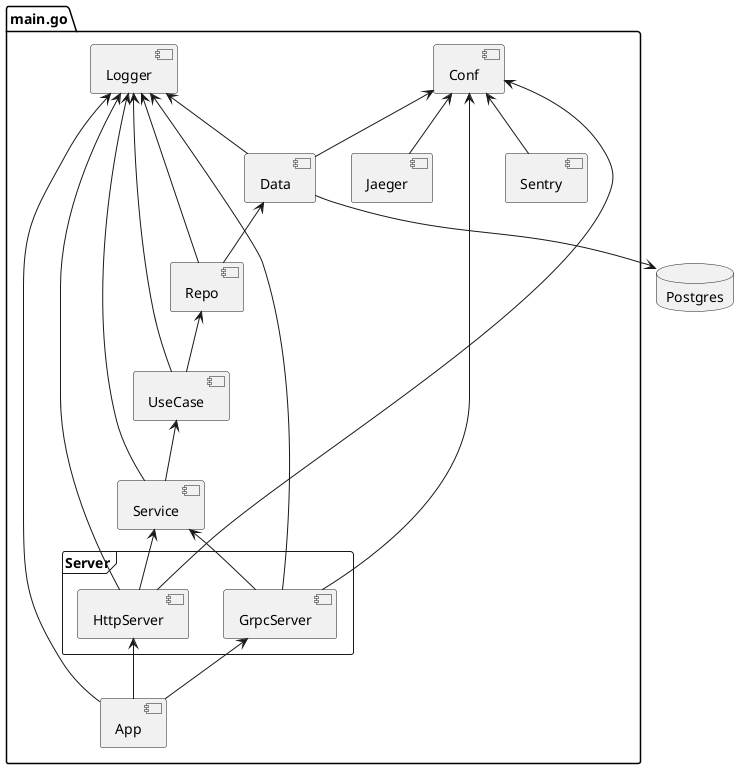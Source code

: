 @startuml

package main.go {
    [Conf] as conf
    [Logger] as logger
    [Data] as data
    [Repo] as repo
    [UseCase] as uc
    [Service] as service
    frame Server {
        [GrpcServer] as grpc
        [HttpServer] as http
    }
    [App] as app
    [Jaeger] as trace
    [Sentry] as log
}

database Postgres
data --> Postgres

logger <-- data
logger <-- repo
logger <-- uc
logger <-- service
logger <-- grpc
logger <-- http
logger <-- app

conf <-- data
conf <-- grpc
conf <-- http
conf <-- trace
conf <-- log

data <-- repo
repo <-- uc
uc <-- service
service <-- grpc
service <-- http
grpc <-- app
http <-- app

@enduml
